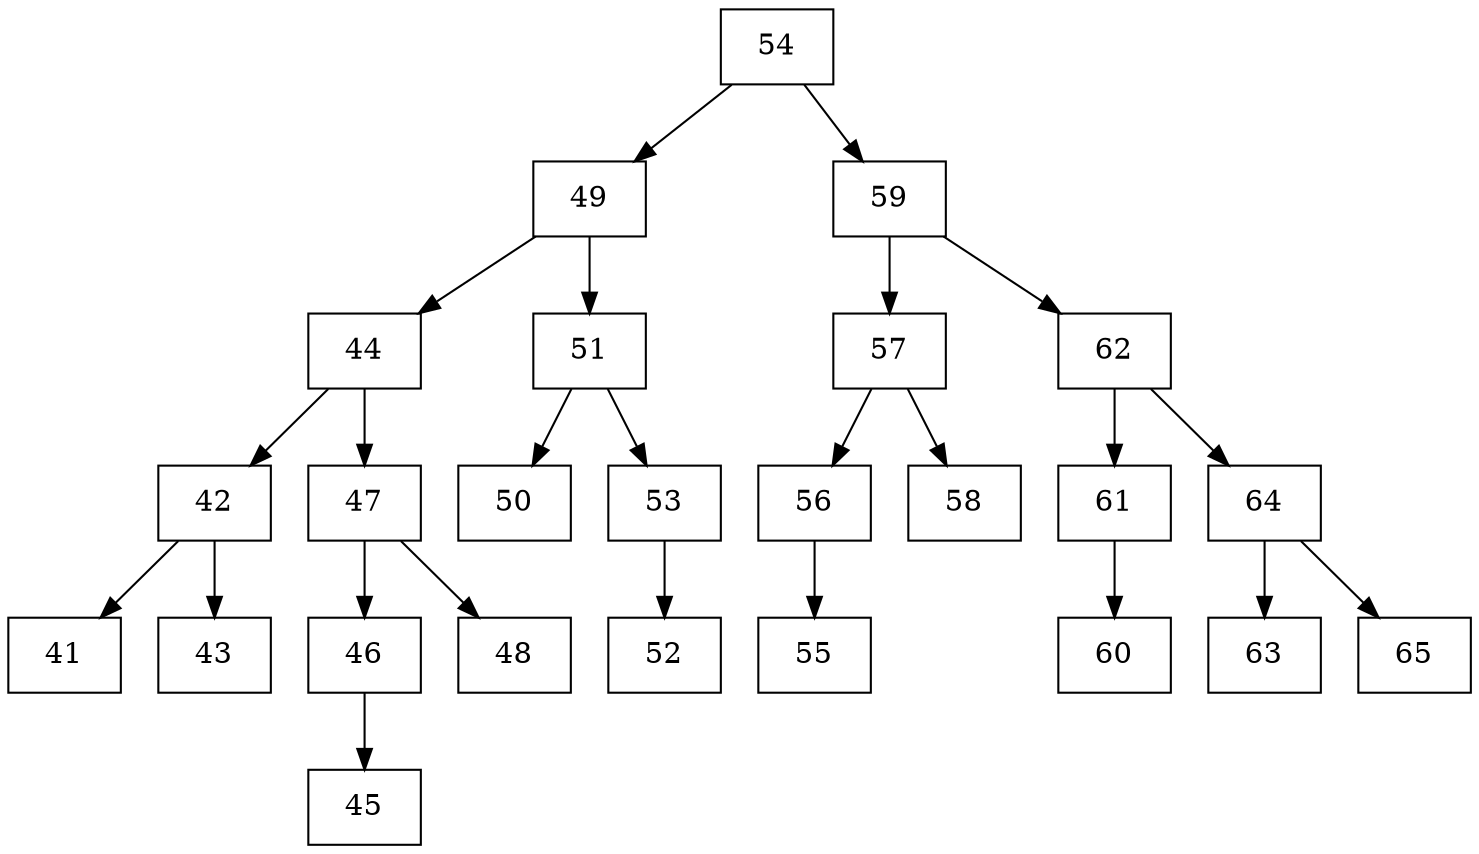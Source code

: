 digraph grafico{
rankdir=UD 
node[shape=box] 
concentrate=true 
nodo54[ shape=record, label ="54"];
nodo49[ shape=record, label ="49"];
nodo44[ shape=record, label ="44"];
nodo42[ shape=record, label ="42"];
nodo41[ shape=record, label ="41"];
nodo42->nodo41
nodo43[ shape=record, label ="43"];
nodo42->nodo43
nodo44->nodo42
nodo47[ shape=record, label ="47"];
nodo46[ shape=record, label ="46"];
nodo45[ shape=record, label ="45"];
nodo46->nodo45
nodo47->nodo46
nodo48[ shape=record, label ="48"];
nodo47->nodo48
nodo44->nodo47
nodo49->nodo44
nodo51[ shape=record, label ="51"];
nodo50[ shape=record, label ="50"];
nodo51->nodo50
nodo53[ shape=record, label ="53"];
nodo52[ shape=record, label ="52"];
nodo53->nodo52
nodo51->nodo53
nodo49->nodo51
nodo54->nodo49
nodo59[ shape=record, label ="59"];
nodo57[ shape=record, label ="57"];
nodo56[ shape=record, label ="56"];
nodo55[ shape=record, label ="55"];
nodo56->nodo55
nodo57->nodo56
nodo58[ shape=record, label ="58"];
nodo57->nodo58
nodo59->nodo57
nodo62[ shape=record, label ="62"];
nodo61[ shape=record, label ="61"];
nodo60[ shape=record, label ="60"];
nodo61->nodo60
nodo62->nodo61
nodo64[ shape=record, label ="64"];
nodo63[ shape=record, label ="63"];
nodo64->nodo63
nodo65[ shape=record, label ="65"];
nodo64->nodo65
nodo62->nodo64
nodo59->nodo62
nodo54->nodo59
}